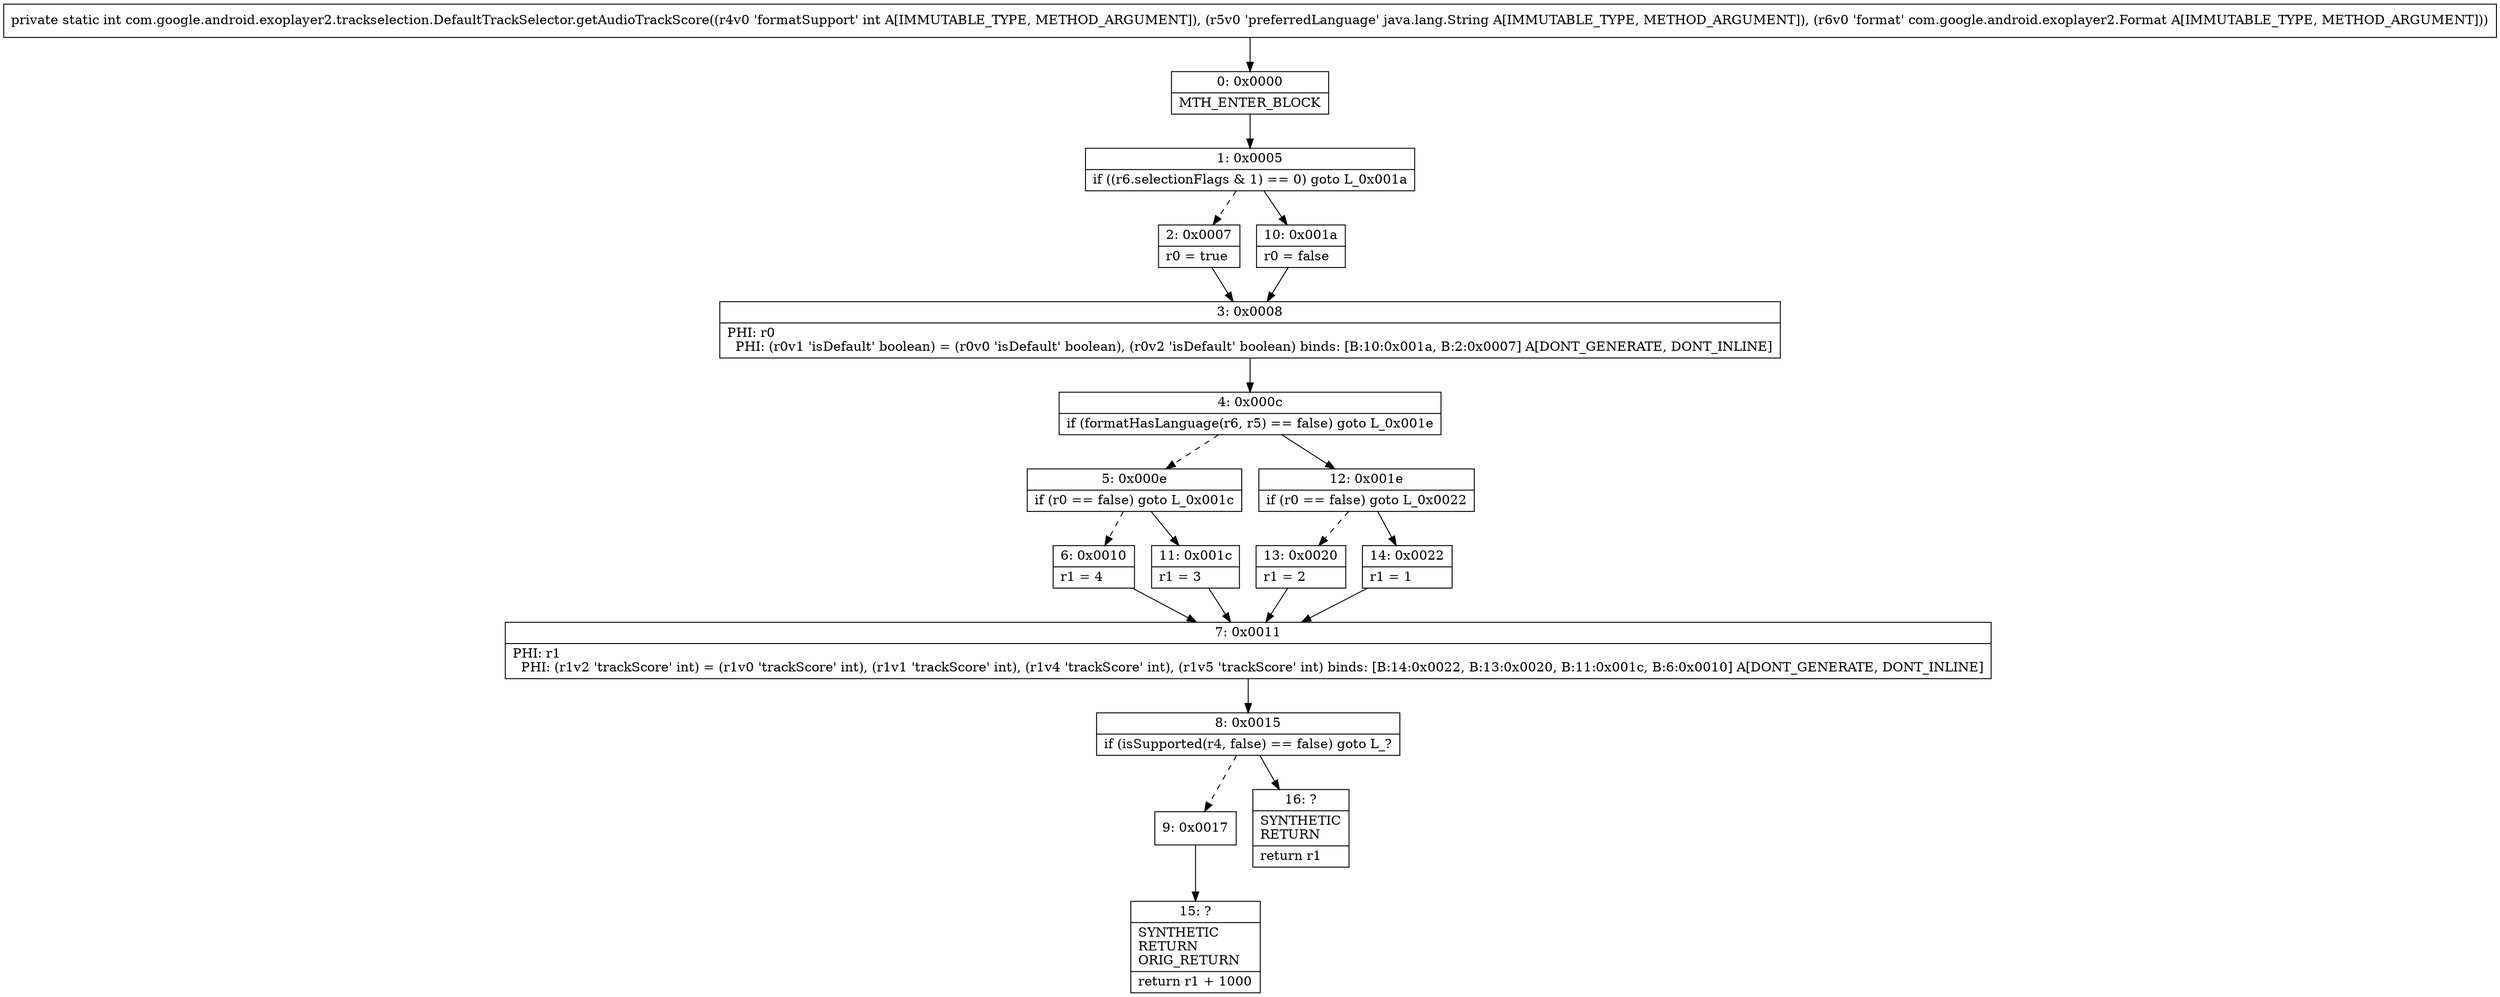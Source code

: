digraph "CFG forcom.google.android.exoplayer2.trackselection.DefaultTrackSelector.getAudioTrackScore(ILjava\/lang\/String;Lcom\/google\/android\/exoplayer2\/Format;)I" {
Node_0 [shape=record,label="{0\:\ 0x0000|MTH_ENTER_BLOCK\l}"];
Node_1 [shape=record,label="{1\:\ 0x0005|if ((r6.selectionFlags & 1) == 0) goto L_0x001a\l}"];
Node_2 [shape=record,label="{2\:\ 0x0007|r0 = true\l}"];
Node_3 [shape=record,label="{3\:\ 0x0008|PHI: r0 \l  PHI: (r0v1 'isDefault' boolean) = (r0v0 'isDefault' boolean), (r0v2 'isDefault' boolean) binds: [B:10:0x001a, B:2:0x0007] A[DONT_GENERATE, DONT_INLINE]\l}"];
Node_4 [shape=record,label="{4\:\ 0x000c|if (formatHasLanguage(r6, r5) == false) goto L_0x001e\l}"];
Node_5 [shape=record,label="{5\:\ 0x000e|if (r0 == false) goto L_0x001c\l}"];
Node_6 [shape=record,label="{6\:\ 0x0010|r1 = 4\l}"];
Node_7 [shape=record,label="{7\:\ 0x0011|PHI: r1 \l  PHI: (r1v2 'trackScore' int) = (r1v0 'trackScore' int), (r1v1 'trackScore' int), (r1v4 'trackScore' int), (r1v5 'trackScore' int) binds: [B:14:0x0022, B:13:0x0020, B:11:0x001c, B:6:0x0010] A[DONT_GENERATE, DONT_INLINE]\l}"];
Node_8 [shape=record,label="{8\:\ 0x0015|if (isSupported(r4, false) == false) goto L_?\l}"];
Node_9 [shape=record,label="{9\:\ 0x0017}"];
Node_10 [shape=record,label="{10\:\ 0x001a|r0 = false\l}"];
Node_11 [shape=record,label="{11\:\ 0x001c|r1 = 3\l}"];
Node_12 [shape=record,label="{12\:\ 0x001e|if (r0 == false) goto L_0x0022\l}"];
Node_13 [shape=record,label="{13\:\ 0x0020|r1 = 2\l}"];
Node_14 [shape=record,label="{14\:\ 0x0022|r1 = 1\l}"];
Node_15 [shape=record,label="{15\:\ ?|SYNTHETIC\lRETURN\lORIG_RETURN\l|return r1 + 1000\l}"];
Node_16 [shape=record,label="{16\:\ ?|SYNTHETIC\lRETURN\l|return r1\l}"];
MethodNode[shape=record,label="{private static int com.google.android.exoplayer2.trackselection.DefaultTrackSelector.getAudioTrackScore((r4v0 'formatSupport' int A[IMMUTABLE_TYPE, METHOD_ARGUMENT]), (r5v0 'preferredLanguage' java.lang.String A[IMMUTABLE_TYPE, METHOD_ARGUMENT]), (r6v0 'format' com.google.android.exoplayer2.Format A[IMMUTABLE_TYPE, METHOD_ARGUMENT])) }"];
MethodNode -> Node_0;
Node_0 -> Node_1;
Node_1 -> Node_2[style=dashed];
Node_1 -> Node_10;
Node_2 -> Node_3;
Node_3 -> Node_4;
Node_4 -> Node_5[style=dashed];
Node_4 -> Node_12;
Node_5 -> Node_6[style=dashed];
Node_5 -> Node_11;
Node_6 -> Node_7;
Node_7 -> Node_8;
Node_8 -> Node_9[style=dashed];
Node_8 -> Node_16;
Node_9 -> Node_15;
Node_10 -> Node_3;
Node_11 -> Node_7;
Node_12 -> Node_13[style=dashed];
Node_12 -> Node_14;
Node_13 -> Node_7;
Node_14 -> Node_7;
}

